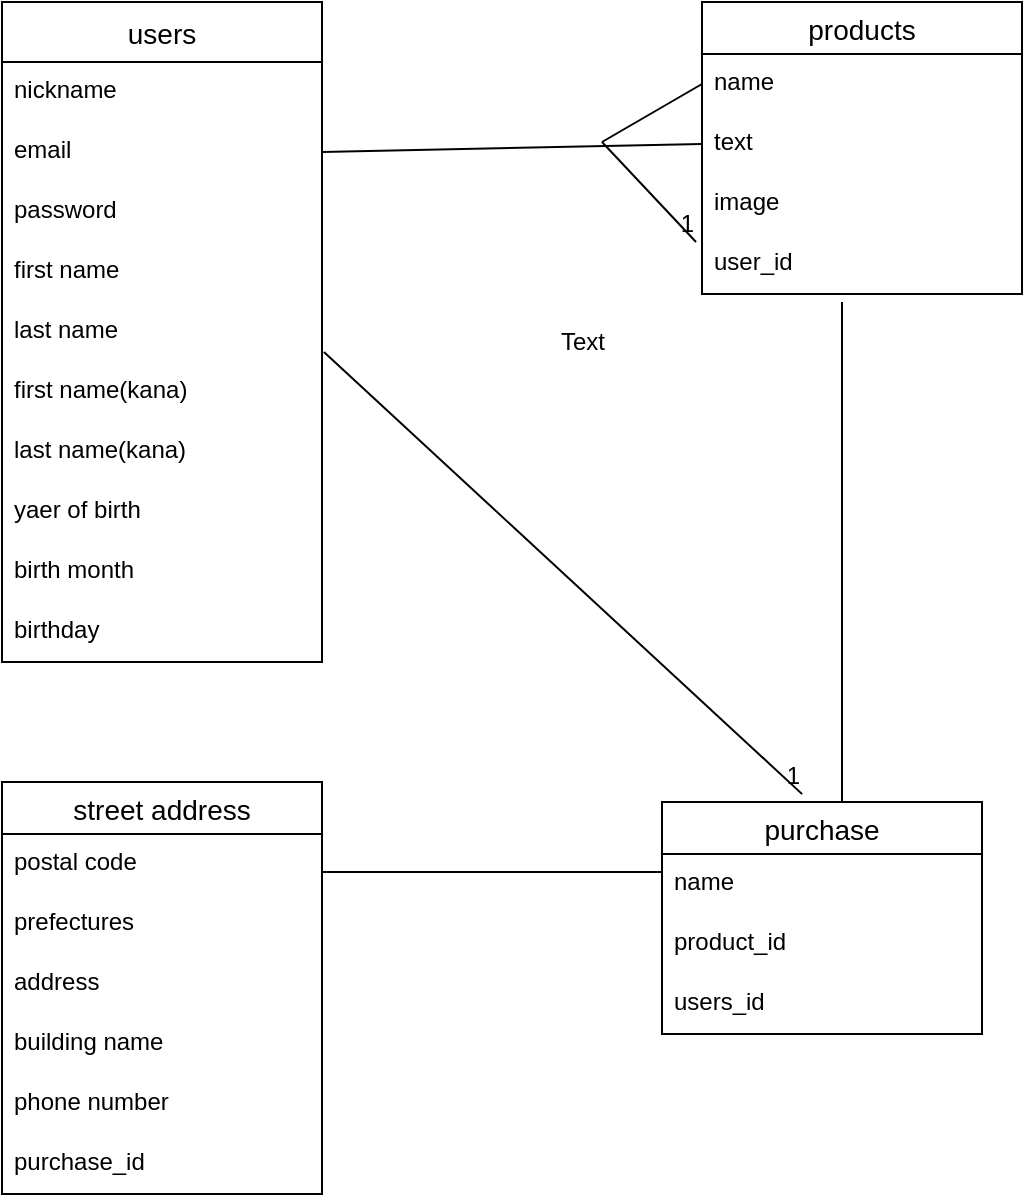 <mxfile version="13.6.5">
    <diagram id="dGrtuHifgTtfV5cUr1we" name="ページ1">
        <mxGraphModel dx="598" dy="572" grid="1" gridSize="10" guides="1" tooltips="1" connect="0" arrows="1" fold="1" page="1" pageScale="1" pageWidth="827" pageHeight="1169" math="0" shadow="0">
            <root>
                <mxCell id="0"/>
                <mxCell id="1" parent="0"/>
                <mxCell id="8" value="users" style="swimlane;fontStyle=0;childLayout=stackLayout;horizontal=1;startSize=30;horizontalStack=0;resizeParent=1;resizeParentMax=0;resizeLast=0;collapsible=1;marginBottom=0;align=center;fontSize=14;" vertex="1" parent="1">
                    <mxGeometry x="40" y="40" width="160" height="330" as="geometry"/>
                </mxCell>
                <mxCell id="9" value="nickname" style="text;strokeColor=none;fillColor=none;spacingLeft=4;spacingRight=4;overflow=hidden;rotatable=0;points=[[0,0.5],[1,0.5]];portConstraint=eastwest;fontSize=12;" vertex="1" parent="8">
                    <mxGeometry y="30" width="160" height="30" as="geometry"/>
                </mxCell>
                <mxCell id="10" value="email" style="text;strokeColor=none;fillColor=none;spacingLeft=4;spacingRight=4;overflow=hidden;rotatable=0;points=[[0,0.5],[1,0.5]];portConstraint=eastwest;fontSize=12;" vertex="1" parent="8">
                    <mxGeometry y="60" width="160" height="30" as="geometry"/>
                </mxCell>
                <mxCell id="12" value="password" style="text;strokeColor=none;fillColor=none;spacingLeft=4;spacingRight=4;overflow=hidden;rotatable=0;points=[[0,0.5],[1,0.5]];portConstraint=eastwest;fontSize=12;" vertex="1" parent="8">
                    <mxGeometry y="90" width="160" height="30" as="geometry"/>
                </mxCell>
                <mxCell id="13" value="first name" style="text;strokeColor=none;fillColor=none;spacingLeft=4;spacingRight=4;overflow=hidden;rotatable=0;points=[[0,0.5],[1,0.5]];portConstraint=eastwest;fontSize=12;" vertex="1" parent="8">
                    <mxGeometry y="120" width="160" height="30" as="geometry"/>
                </mxCell>
                <mxCell id="14" value="last name" style="text;strokeColor=none;fillColor=none;spacingLeft=4;spacingRight=4;overflow=hidden;rotatable=0;points=[[0,0.5],[1,0.5]];portConstraint=eastwest;fontSize=12;" vertex="1" parent="8">
                    <mxGeometry y="150" width="160" height="30" as="geometry"/>
                </mxCell>
                <mxCell id="15" value="first name(kana)" style="text;strokeColor=none;fillColor=none;spacingLeft=4;spacingRight=4;overflow=hidden;rotatable=0;points=[[0,0.5],[1,0.5]];portConstraint=eastwest;fontSize=12;" vertex="1" parent="8">
                    <mxGeometry y="180" width="160" height="30" as="geometry"/>
                </mxCell>
                <mxCell id="16" value="last name(kana)" style="text;strokeColor=none;fillColor=none;spacingLeft=4;spacingRight=4;overflow=hidden;rotatable=0;points=[[0,0.5],[1,0.5]];portConstraint=eastwest;fontSize=12;" vertex="1" parent="8">
                    <mxGeometry y="210" width="160" height="30" as="geometry"/>
                </mxCell>
                <mxCell id="17" value="yaer of birth" style="text;strokeColor=none;fillColor=none;spacingLeft=4;spacingRight=4;overflow=hidden;rotatable=0;points=[[0,0.5],[1,0.5]];portConstraint=eastwest;fontSize=12;" vertex="1" parent="8">
                    <mxGeometry y="240" width="160" height="30" as="geometry"/>
                </mxCell>
                <mxCell id="18" value="birth month" style="text;strokeColor=none;fillColor=none;spacingLeft=4;spacingRight=4;overflow=hidden;rotatable=0;points=[[0,0.5],[1,0.5]];portConstraint=eastwest;fontSize=12;" vertex="1" parent="8">
                    <mxGeometry y="270" width="160" height="30" as="geometry"/>
                </mxCell>
                <mxCell id="19" value="birthday" style="text;strokeColor=none;fillColor=none;spacingLeft=4;spacingRight=4;overflow=hidden;rotatable=0;points=[[0,0.5],[1,0.5]];portConstraint=eastwest;fontSize=12;" vertex="1" parent="8">
                    <mxGeometry y="300" width="160" height="30" as="geometry"/>
                </mxCell>
                <mxCell id="23" value="products" style="swimlane;fontStyle=0;childLayout=stackLayout;horizontal=1;startSize=26;horizontalStack=0;resizeParent=1;resizeParentMax=0;resizeLast=0;collapsible=1;marginBottom=0;align=center;fontSize=14;" vertex="1" parent="1">
                    <mxGeometry x="390" y="40" width="160" height="146" as="geometry"/>
                </mxCell>
                <mxCell id="24" value="name" style="text;strokeColor=none;fillColor=none;spacingLeft=4;spacingRight=4;overflow=hidden;rotatable=0;points=[[0,0.5],[1,0.5]];portConstraint=eastwest;fontSize=12;" vertex="1" parent="23">
                    <mxGeometry y="26" width="160" height="30" as="geometry"/>
                </mxCell>
                <mxCell id="26" value="text" style="text;strokeColor=none;fillColor=none;spacingLeft=4;spacingRight=4;overflow=hidden;rotatable=0;points=[[0,0.5],[1,0.5]];portConstraint=eastwest;fontSize=12;" vertex="1" parent="23">
                    <mxGeometry y="56" width="160" height="30" as="geometry"/>
                </mxCell>
                <mxCell id="27" value="image" style="text;strokeColor=none;fillColor=none;spacingLeft=4;spacingRight=4;overflow=hidden;rotatable=0;points=[[0,0.5],[1,0.5]];portConstraint=eastwest;fontSize=12;" vertex="1" parent="23">
                    <mxGeometry y="86" width="160" height="30" as="geometry"/>
                </mxCell>
                <mxCell id="49" value="user_id" style="text;strokeColor=none;fillColor=none;spacingLeft=4;spacingRight=4;overflow=hidden;rotatable=0;points=[[0,0.5],[1,0.5]];portConstraint=eastwest;fontSize=12;" vertex="1" parent="23">
                    <mxGeometry y="116" width="160" height="30" as="geometry"/>
                </mxCell>
                <mxCell id="45" value="" style="endArrow=none;html=1;rounded=0;exitX=1;exitY=0.5;exitDx=0;exitDy=0;entryX=0;entryY=0.5;entryDx=0;entryDy=0;" edge="1" parent="1" source="10" target="26">
                    <mxGeometry relative="1" as="geometry">
                        <mxPoint x="250" y="110" as="sourcePoint"/>
                        <mxPoint x="380" y="110" as="targetPoint"/>
                    </mxGeometry>
                </mxCell>
                <mxCell id="47" value="" style="endArrow=none;html=1;rounded=0;" edge="1" parent="1">
                    <mxGeometry relative="1" as="geometry">
                        <mxPoint x="460" y="190" as="sourcePoint"/>
                        <mxPoint x="460" y="440" as="targetPoint"/>
                    </mxGeometry>
                </mxCell>
                <mxCell id="48" value="" style="line;strokeWidth=1;rotatable=0;dashed=0;labelPosition=right;align=left;verticalAlign=middle;spacingTop=0;spacingLeft=6;points=[];portConstraint=eastwest;" vertex="1" parent="1">
                    <mxGeometry x="200" y="470" width="170" height="10" as="geometry"/>
                </mxCell>
                <mxCell id="57" value="" style="endArrow=none;html=1;rounded=0;entryX=0;entryY=0.5;entryDx=0;entryDy=0;" edge="1" parent="1" target="24">
                    <mxGeometry relative="1" as="geometry">
                        <mxPoint x="340" y="110" as="sourcePoint"/>
                        <mxPoint x="390" y="40" as="targetPoint"/>
                    </mxGeometry>
                </mxCell>
                <mxCell id="59" value="" style="endArrow=none;html=1;rounded=0;" edge="1" parent="1">
                    <mxGeometry relative="1" as="geometry">
                        <mxPoint x="340" y="110" as="sourcePoint"/>
                        <mxPoint x="387" y="160" as="targetPoint"/>
                    </mxGeometry>
                </mxCell>
                <mxCell id="60" value="1" style="resizable=0;html=1;align=right;verticalAlign=bottom;" connectable="0" vertex="1" parent="59">
                    <mxGeometry x="1" relative="1" as="geometry"/>
                </mxCell>
                <mxCell id="28" value="purchase" style="swimlane;fontStyle=0;childLayout=stackLayout;horizontal=1;startSize=26;horizontalStack=0;resizeParent=1;resizeParentMax=0;resizeLast=0;collapsible=1;marginBottom=0;align=center;fontSize=14;" vertex="1" parent="1">
                    <mxGeometry x="370" y="440" width="160" height="116" as="geometry"/>
                </mxCell>
                <mxCell id="29" value="name" style="text;strokeColor=none;fillColor=none;spacingLeft=4;spacingRight=4;overflow=hidden;rotatable=0;points=[[0,0.5],[1,0.5]];portConstraint=eastwest;fontSize=12;" vertex="1" parent="28">
                    <mxGeometry y="26" width="160" height="30" as="geometry"/>
                </mxCell>
                <mxCell id="63" value="product_id" style="text;strokeColor=none;fillColor=none;spacingLeft=4;spacingRight=4;overflow=hidden;rotatable=0;points=[[0,0.5],[1,0.5]];portConstraint=eastwest;fontSize=12;" vertex="1" parent="28">
                    <mxGeometry y="56" width="160" height="30" as="geometry"/>
                </mxCell>
                <mxCell id="77" value="users_id" style="text;strokeColor=none;fillColor=none;spacingLeft=4;spacingRight=4;overflow=hidden;rotatable=0;points=[[0,0.5],[1,0.5]];portConstraint=eastwest;fontSize=12;" vertex="1" parent="28">
                    <mxGeometry y="86" width="160" height="30" as="geometry"/>
                </mxCell>
                <mxCell id="32" value="street address" style="swimlane;fontStyle=0;childLayout=stackLayout;horizontal=1;startSize=26;horizontalStack=0;resizeParent=1;resizeParentMax=0;resizeLast=0;collapsible=1;marginBottom=0;align=center;fontSize=14;" vertex="1" parent="1">
                    <mxGeometry x="40" y="430" width="160" height="206" as="geometry"/>
                </mxCell>
                <mxCell id="36" value="postal code " style="text;strokeColor=none;fillColor=none;spacingLeft=4;spacingRight=4;overflow=hidden;rotatable=0;points=[[0,0.5],[1,0.5]];portConstraint=eastwest;fontSize=12;" vertex="1" parent="32">
                    <mxGeometry y="26" width="160" height="30" as="geometry"/>
                </mxCell>
                <mxCell id="38" value="prefectures" style="text;strokeColor=none;fillColor=none;spacingLeft=4;spacingRight=4;overflow=hidden;rotatable=0;points=[[0,0.5],[1,0.5]];portConstraint=eastwest;fontSize=12;" vertex="1" parent="32">
                    <mxGeometry y="56" width="160" height="30" as="geometry"/>
                </mxCell>
                <mxCell id="39" value="address" style="text;strokeColor=none;fillColor=none;spacingLeft=4;spacingRight=4;overflow=hidden;rotatable=0;points=[[0,0.5],[1,0.5]];portConstraint=eastwest;fontSize=12;" vertex="1" parent="32">
                    <mxGeometry y="86" width="160" height="30" as="geometry"/>
                </mxCell>
                <mxCell id="40" value="building name" style="text;strokeColor=none;fillColor=none;spacingLeft=4;spacingRight=4;overflow=hidden;rotatable=0;points=[[0,0.5],[1,0.5]];portConstraint=eastwest;fontSize=12;" vertex="1" parent="32">
                    <mxGeometry y="116" width="160" height="30" as="geometry"/>
                </mxCell>
                <mxCell id="41" value="phone number" style="text;strokeColor=none;fillColor=none;spacingLeft=4;spacingRight=4;overflow=hidden;rotatable=0;points=[[0,0.5],[1,0.5]];portConstraint=eastwest;fontSize=12;" vertex="1" parent="32">
                    <mxGeometry y="146" width="160" height="30" as="geometry"/>
                </mxCell>
                <mxCell id="72" value="purchase_id" style="text;strokeColor=none;fillColor=none;spacingLeft=4;spacingRight=4;overflow=hidden;rotatable=0;points=[[0,0.5],[1,0.5]];portConstraint=eastwest;fontSize=12;" vertex="1" parent="32">
                    <mxGeometry y="176" width="160" height="30" as="geometry"/>
                </mxCell>
                <mxCell id="75" value="Text" style="text;html=1;align=center;verticalAlign=middle;resizable=0;points=[];autosize=1;" vertex="1" parent="1">
                    <mxGeometry x="310" y="200" width="40" height="20" as="geometry"/>
                </mxCell>
                <mxCell id="78" value="" style="endArrow=none;html=1;rounded=0;entryX=0.438;entryY=-0.034;entryDx=0;entryDy=0;entryPerimeter=0;exitX=1.006;exitY=-0.167;exitDx=0;exitDy=0;exitPerimeter=0;" edge="1" parent="1" source="15" target="28">
                    <mxGeometry relative="1" as="geometry">
                        <mxPoint x="190" y="310" as="sourcePoint"/>
                        <mxPoint x="350" y="310" as="targetPoint"/>
                    </mxGeometry>
                </mxCell>
                <mxCell id="79" value="1" style="resizable=0;html=1;align=right;verticalAlign=bottom;" connectable="0" vertex="1" parent="78">
                    <mxGeometry x="1" relative="1" as="geometry"/>
                </mxCell>
            </root>
        </mxGraphModel>
    </diagram>
</mxfile>
